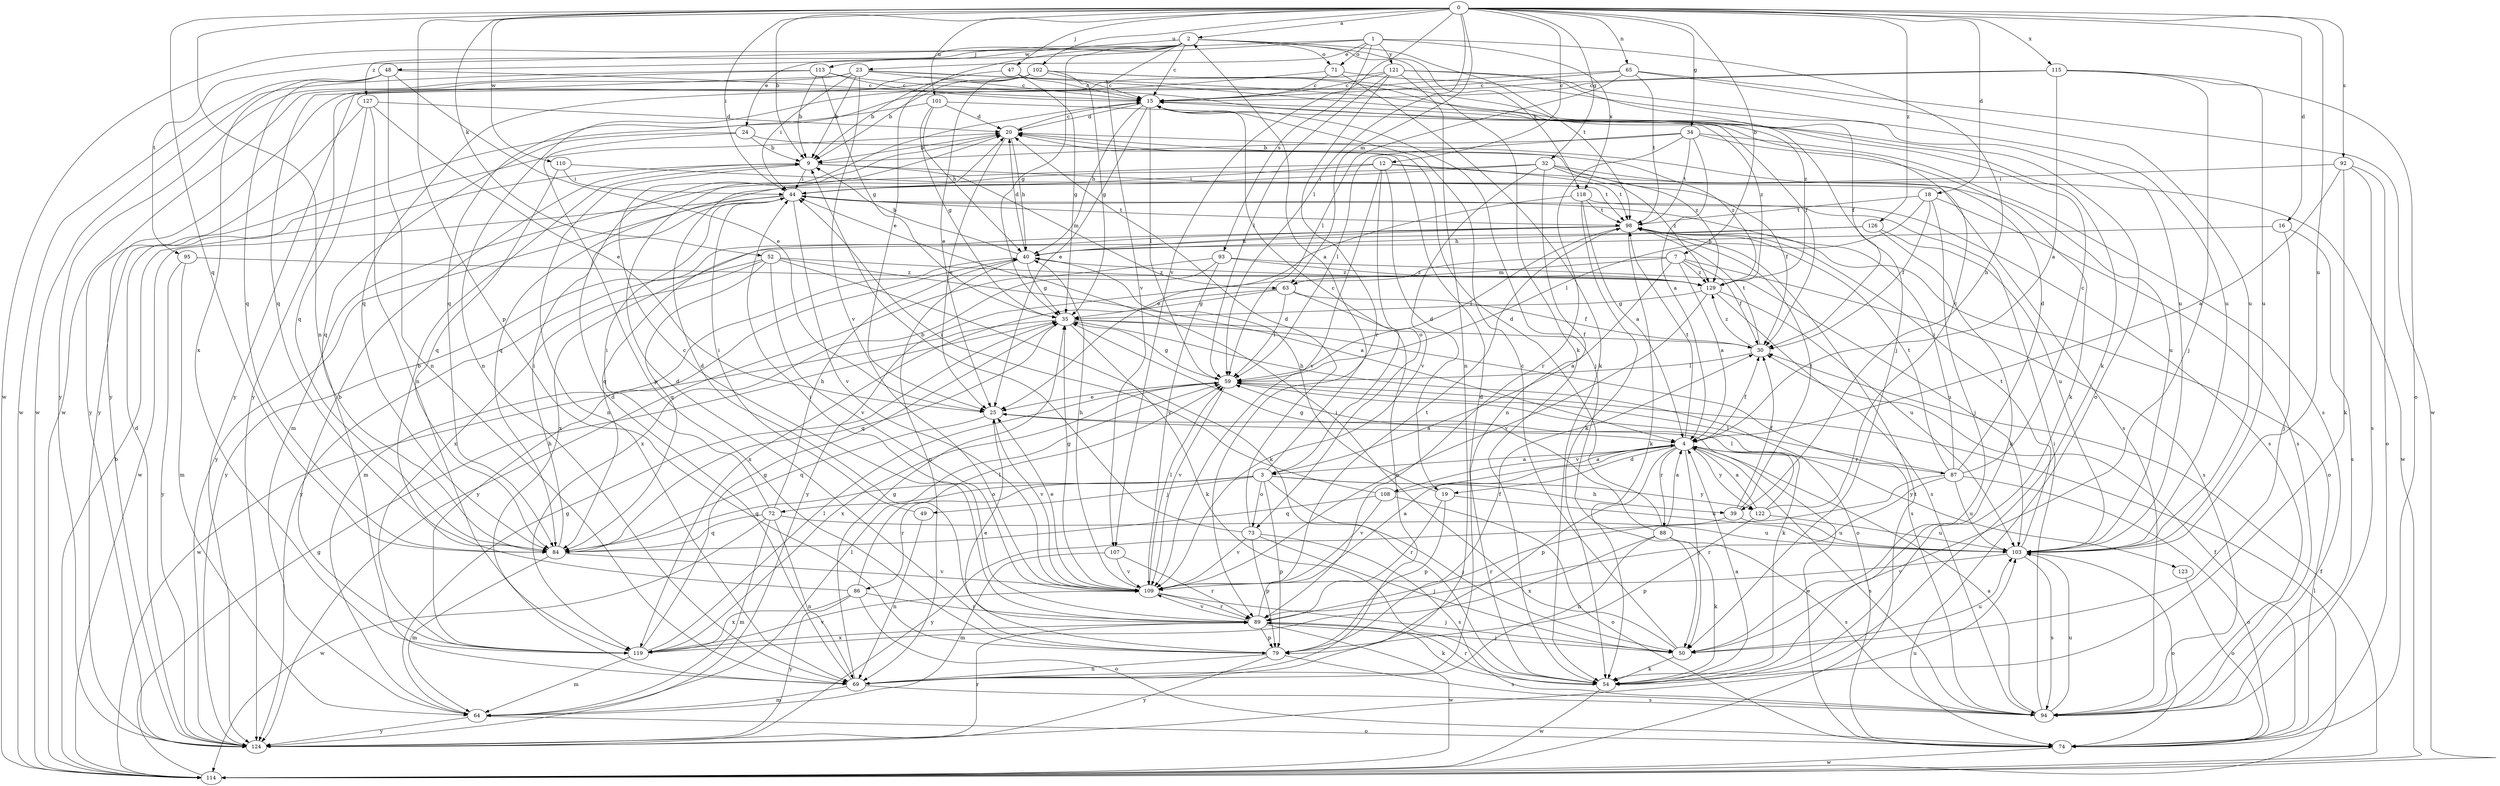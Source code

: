 strict digraph  {
0;
1;
2;
3;
4;
7;
9;
12;
15;
16;
18;
19;
20;
23;
24;
25;
30;
32;
34;
35;
39;
40;
44;
47;
48;
49;
50;
52;
54;
59;
63;
64;
65;
69;
71;
72;
73;
74;
79;
84;
86;
87;
88;
89;
92;
93;
94;
95;
98;
101;
102;
103;
107;
108;
109;
110;
113;
114;
115;
118;
119;
121;
122;
123;
124;
126;
127;
129;
0 -> 2  [label=a];
0 -> 7  [label=b];
0 -> 9  [label=b];
0 -> 12  [label=c];
0 -> 16  [label=d];
0 -> 18  [label=d];
0 -> 32  [label=g];
0 -> 34  [label=g];
0 -> 44  [label=i];
0 -> 47  [label=j];
0 -> 52  [label=k];
0 -> 59  [label=l];
0 -> 63  [label=m];
0 -> 65  [label=n];
0 -> 69  [label=n];
0 -> 79  [label=p];
0 -> 84  [label=q];
0 -> 92  [label=s];
0 -> 101  [label=u];
0 -> 102  [label=u];
0 -> 103  [label=u];
0 -> 107  [label=v];
0 -> 110  [label=w];
0 -> 115  [label=x];
0 -> 126  [label=z];
1 -> 23  [label=e];
1 -> 24  [label=e];
1 -> 39  [label=h];
1 -> 48  [label=j];
1 -> 71  [label=o];
1 -> 93  [label=s];
1 -> 118  [label=x];
1 -> 121  [label=y];
2 -> 15  [label=c];
2 -> 25  [label=e];
2 -> 35  [label=g];
2 -> 54  [label=k];
2 -> 71  [label=o];
2 -> 95  [label=t];
2 -> 98  [label=t];
2 -> 107  [label=v];
2 -> 113  [label=w];
2 -> 114  [label=w];
2 -> 118  [label=x];
2 -> 127  [label=z];
3 -> 2  [label=a];
3 -> 15  [label=c];
3 -> 39  [label=h];
3 -> 49  [label=j];
3 -> 50  [label=j];
3 -> 72  [label=o];
3 -> 73  [label=o];
3 -> 79  [label=p];
3 -> 84  [label=q];
3 -> 86  [label=r];
3 -> 122  [label=y];
4 -> 3  [label=a];
4 -> 19  [label=d];
4 -> 30  [label=f];
4 -> 50  [label=j];
4 -> 79  [label=p];
4 -> 87  [label=r];
4 -> 88  [label=r];
4 -> 94  [label=s];
4 -> 98  [label=t];
4 -> 108  [label=v];
4 -> 122  [label=y];
4 -> 123  [label=y];
7 -> 3  [label=a];
7 -> 4  [label=a];
7 -> 30  [label=f];
7 -> 63  [label=m];
7 -> 94  [label=s];
7 -> 124  [label=y];
7 -> 129  [label=z];
9 -> 44  [label=i];
9 -> 63  [label=m];
9 -> 69  [label=n];
9 -> 94  [label=s];
12 -> 19  [label=d];
12 -> 44  [label=i];
12 -> 64  [label=m];
12 -> 73  [label=o];
12 -> 98  [label=t];
12 -> 109  [label=v];
12 -> 114  [label=w];
15 -> 20  [label=d];
15 -> 25  [label=e];
15 -> 40  [label=h];
15 -> 50  [label=j];
15 -> 59  [label=l];
16 -> 40  [label=h];
16 -> 50  [label=j];
16 -> 94  [label=s];
18 -> 30  [label=f];
18 -> 50  [label=j];
18 -> 59  [label=l];
18 -> 94  [label=s];
18 -> 98  [label=t];
19 -> 40  [label=h];
19 -> 79  [label=p];
19 -> 89  [label=r];
19 -> 103  [label=u];
20 -> 9  [label=b];
20 -> 15  [label=c];
20 -> 25  [label=e];
20 -> 40  [label=h];
20 -> 129  [label=z];
23 -> 9  [label=b];
23 -> 15  [label=c];
23 -> 44  [label=i];
23 -> 74  [label=o];
23 -> 84  [label=q];
23 -> 109  [label=v];
23 -> 114  [label=w];
23 -> 129  [label=z];
24 -> 9  [label=b];
24 -> 79  [label=p];
24 -> 84  [label=q];
24 -> 129  [label=z];
25 -> 4  [label=a];
25 -> 84  [label=q];
25 -> 109  [label=v];
30 -> 59  [label=l];
30 -> 98  [label=t];
30 -> 129  [label=z];
32 -> 30  [label=f];
32 -> 44  [label=i];
32 -> 69  [label=n];
32 -> 84  [label=q];
32 -> 103  [label=u];
32 -> 109  [label=v];
32 -> 129  [label=z];
34 -> 4  [label=a];
34 -> 9  [label=b];
34 -> 54  [label=k];
34 -> 59  [label=l];
34 -> 89  [label=r];
34 -> 94  [label=s];
34 -> 98  [label=t];
35 -> 30  [label=f];
35 -> 54  [label=k];
35 -> 74  [label=o];
35 -> 84  [label=q];
35 -> 94  [label=s];
35 -> 114  [label=w];
39 -> 30  [label=f];
39 -> 89  [label=r];
39 -> 98  [label=t];
39 -> 103  [label=u];
40 -> 9  [label=b];
40 -> 20  [label=d];
40 -> 35  [label=g];
40 -> 64  [label=m];
40 -> 69  [label=n];
40 -> 129  [label=z];
44 -> 98  [label=t];
44 -> 109  [label=v];
44 -> 114  [label=w];
44 -> 124  [label=y];
47 -> 9  [label=b];
47 -> 15  [label=c];
47 -> 35  [label=g];
48 -> 15  [label=c];
48 -> 25  [label=e];
48 -> 69  [label=n];
48 -> 84  [label=q];
48 -> 114  [label=w];
48 -> 119  [label=x];
49 -> 44  [label=i];
49 -> 69  [label=n];
50 -> 15  [label=c];
50 -> 44  [label=i];
50 -> 54  [label=k];
50 -> 103  [label=u];
52 -> 4  [label=a];
52 -> 54  [label=k];
52 -> 84  [label=q];
52 -> 109  [label=v];
52 -> 119  [label=x];
52 -> 124  [label=y];
52 -> 129  [label=z];
54 -> 4  [label=a];
54 -> 20  [label=d];
54 -> 89  [label=r];
54 -> 114  [label=w];
59 -> 25  [label=e];
59 -> 35  [label=g];
59 -> 54  [label=k];
59 -> 109  [label=v];
59 -> 119  [label=x];
63 -> 30  [label=f];
63 -> 35  [label=g];
63 -> 59  [label=l];
63 -> 69  [label=n];
63 -> 119  [label=x];
64 -> 35  [label=g];
64 -> 59  [label=l];
64 -> 74  [label=o];
64 -> 124  [label=y];
65 -> 15  [label=c];
65 -> 59  [label=l];
65 -> 98  [label=t];
65 -> 103  [label=u];
65 -> 114  [label=w];
65 -> 124  [label=y];
69 -> 20  [label=d];
69 -> 35  [label=g];
69 -> 64  [label=m];
69 -> 94  [label=s];
71 -> 15  [label=c];
71 -> 54  [label=k];
71 -> 69  [label=n];
71 -> 103  [label=u];
72 -> 40  [label=h];
72 -> 44  [label=i];
72 -> 64  [label=m];
72 -> 69  [label=n];
72 -> 84  [label=q];
72 -> 103  [label=u];
72 -> 114  [label=w];
73 -> 9  [label=b];
73 -> 20  [label=d];
73 -> 50  [label=j];
73 -> 79  [label=p];
73 -> 94  [label=s];
73 -> 109  [label=v];
74 -> 25  [label=e];
74 -> 30  [label=f];
74 -> 114  [label=w];
79 -> 20  [label=d];
79 -> 25  [label=e];
79 -> 30  [label=f];
79 -> 69  [label=n];
79 -> 94  [label=s];
79 -> 124  [label=y];
84 -> 44  [label=i];
84 -> 64  [label=m];
84 -> 109  [label=v];
86 -> 9  [label=b];
86 -> 59  [label=l];
86 -> 74  [label=o];
86 -> 89  [label=r];
86 -> 119  [label=x];
86 -> 124  [label=y];
87 -> 15  [label=c];
87 -> 20  [label=d];
87 -> 44  [label=i];
87 -> 59  [label=l];
87 -> 74  [label=o];
87 -> 89  [label=r];
87 -> 98  [label=t];
87 -> 103  [label=u];
87 -> 124  [label=y];
88 -> 4  [label=a];
88 -> 20  [label=d];
88 -> 35  [label=g];
88 -> 54  [label=k];
88 -> 69  [label=n];
88 -> 94  [label=s];
88 -> 119  [label=x];
89 -> 15  [label=c];
89 -> 20  [label=d];
89 -> 44  [label=i];
89 -> 50  [label=j];
89 -> 54  [label=k];
89 -> 79  [label=p];
89 -> 98  [label=t];
89 -> 109  [label=v];
89 -> 114  [label=w];
89 -> 119  [label=x];
92 -> 4  [label=a];
92 -> 44  [label=i];
92 -> 54  [label=k];
92 -> 74  [label=o];
92 -> 94  [label=s];
93 -> 103  [label=u];
93 -> 109  [label=v];
93 -> 119  [label=x];
93 -> 124  [label=y];
93 -> 129  [label=z];
94 -> 4  [label=a];
94 -> 44  [label=i];
94 -> 103  [label=u];
95 -> 64  [label=m];
95 -> 124  [label=y];
95 -> 129  [label=z];
98 -> 40  [label=h];
98 -> 54  [label=k];
98 -> 59  [label=l];
98 -> 74  [label=o];
98 -> 84  [label=q];
98 -> 124  [label=y];
101 -> 20  [label=d];
101 -> 35  [label=g];
101 -> 40  [label=h];
101 -> 124  [label=y];
101 -> 129  [label=z];
102 -> 9  [label=b];
102 -> 15  [label=c];
102 -> 25  [label=e];
102 -> 35  [label=g];
102 -> 50  [label=j];
102 -> 54  [label=k];
102 -> 84  [label=q];
102 -> 124  [label=y];
103 -> 74  [label=o];
103 -> 94  [label=s];
103 -> 98  [label=t];
103 -> 109  [label=v];
107 -> 64  [label=m];
107 -> 89  [label=r];
107 -> 109  [label=v];
108 -> 4  [label=a];
108 -> 44  [label=i];
108 -> 74  [label=o];
108 -> 84  [label=q];
108 -> 109  [label=v];
109 -> 4  [label=a];
109 -> 25  [label=e];
109 -> 35  [label=g];
109 -> 40  [label=h];
109 -> 50  [label=j];
109 -> 59  [label=l];
109 -> 89  [label=r];
110 -> 44  [label=i];
110 -> 84  [label=q];
110 -> 98  [label=t];
113 -> 9  [label=b];
113 -> 15  [label=c];
113 -> 30  [label=f];
113 -> 35  [label=g];
113 -> 114  [label=w];
113 -> 124  [label=y];
114 -> 9  [label=b];
114 -> 30  [label=f];
114 -> 35  [label=g];
114 -> 59  [label=l];
114 -> 98  [label=t];
115 -> 4  [label=a];
115 -> 15  [label=c];
115 -> 50  [label=j];
115 -> 74  [label=o];
115 -> 84  [label=q];
115 -> 103  [label=u];
118 -> 4  [label=a];
118 -> 25  [label=e];
118 -> 54  [label=k];
118 -> 94  [label=s];
118 -> 98  [label=t];
119 -> 9  [label=b];
119 -> 35  [label=g];
119 -> 40  [label=h];
119 -> 59  [label=l];
119 -> 64  [label=m];
119 -> 109  [label=v];
121 -> 15  [label=c];
121 -> 30  [label=f];
121 -> 59  [label=l];
121 -> 69  [label=n];
121 -> 89  [label=r];
121 -> 103  [label=u];
121 -> 124  [label=y];
122 -> 4  [label=a];
122 -> 15  [label=c];
122 -> 59  [label=l];
122 -> 79  [label=p];
122 -> 103  [label=u];
123 -> 74  [label=o];
124 -> 20  [label=d];
124 -> 89  [label=r];
124 -> 103  [label=u];
126 -> 40  [label=h];
126 -> 54  [label=k];
126 -> 103  [label=u];
126 -> 119  [label=x];
127 -> 20  [label=d];
127 -> 25  [label=e];
127 -> 69  [label=n];
127 -> 84  [label=q];
127 -> 124  [label=y];
129 -> 35  [label=g];
129 -> 94  [label=s];
129 -> 103  [label=u];
129 -> 109  [label=v];
}
